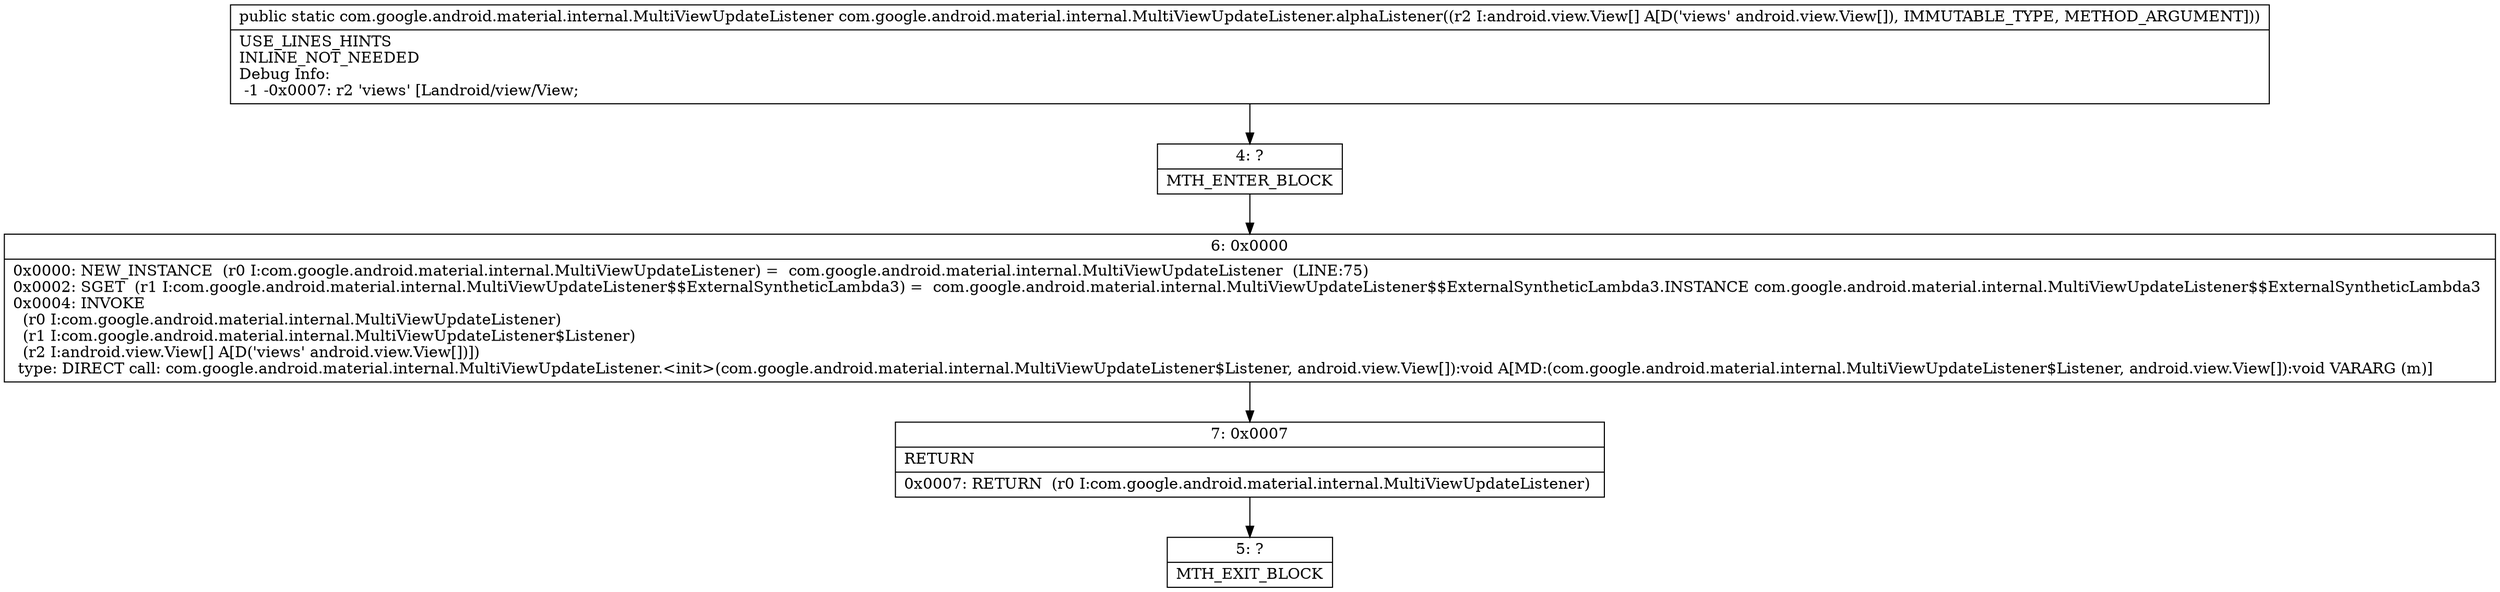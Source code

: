 digraph "CFG forcom.google.android.material.internal.MultiViewUpdateListener.alphaListener([Landroid\/view\/View;)Lcom\/google\/android\/material\/internal\/MultiViewUpdateListener;" {
Node_4 [shape=record,label="{4\:\ ?|MTH_ENTER_BLOCK\l}"];
Node_6 [shape=record,label="{6\:\ 0x0000|0x0000: NEW_INSTANCE  (r0 I:com.google.android.material.internal.MultiViewUpdateListener) =  com.google.android.material.internal.MultiViewUpdateListener  (LINE:75)\l0x0002: SGET  (r1 I:com.google.android.material.internal.MultiViewUpdateListener$$ExternalSyntheticLambda3) =  com.google.android.material.internal.MultiViewUpdateListener$$ExternalSyntheticLambda3.INSTANCE com.google.android.material.internal.MultiViewUpdateListener$$ExternalSyntheticLambda3 \l0x0004: INVOKE  \l  (r0 I:com.google.android.material.internal.MultiViewUpdateListener)\l  (r1 I:com.google.android.material.internal.MultiViewUpdateListener$Listener)\l  (r2 I:android.view.View[] A[D('views' android.view.View[])])\l type: DIRECT call: com.google.android.material.internal.MultiViewUpdateListener.\<init\>(com.google.android.material.internal.MultiViewUpdateListener$Listener, android.view.View[]):void A[MD:(com.google.android.material.internal.MultiViewUpdateListener$Listener, android.view.View[]):void VARARG (m)]\l}"];
Node_7 [shape=record,label="{7\:\ 0x0007|RETURN\l|0x0007: RETURN  (r0 I:com.google.android.material.internal.MultiViewUpdateListener) \l}"];
Node_5 [shape=record,label="{5\:\ ?|MTH_EXIT_BLOCK\l}"];
MethodNode[shape=record,label="{public static com.google.android.material.internal.MultiViewUpdateListener com.google.android.material.internal.MultiViewUpdateListener.alphaListener((r2 I:android.view.View[] A[D('views' android.view.View[]), IMMUTABLE_TYPE, METHOD_ARGUMENT]))  | USE_LINES_HINTS\lINLINE_NOT_NEEDED\lDebug Info:\l  \-1 \-0x0007: r2 'views' [Landroid\/view\/View;\l}"];
MethodNode -> Node_4;Node_4 -> Node_6;
Node_6 -> Node_7;
Node_7 -> Node_5;
}

